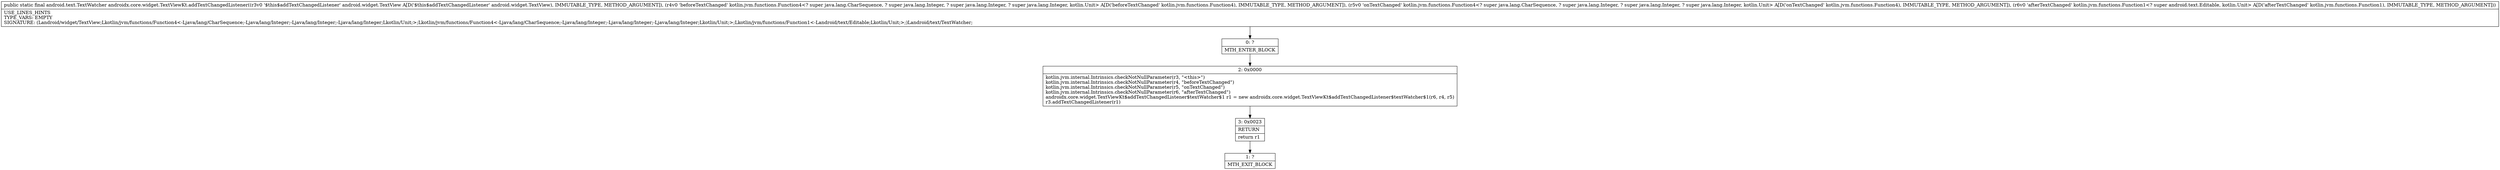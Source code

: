 digraph "CFG forandroidx.core.widget.TextViewKt.addTextChangedListener(Landroid\/widget\/TextView;Lkotlin\/jvm\/functions\/Function4;Lkotlin\/jvm\/functions\/Function4;Lkotlin\/jvm\/functions\/Function1;)Landroid\/text\/TextWatcher;" {
Node_0 [shape=record,label="{0\:\ ?|MTH_ENTER_BLOCK\l}"];
Node_2 [shape=record,label="{2\:\ 0x0000|kotlin.jvm.internal.Intrinsics.checkNotNullParameter(r3, \"\<this\>\")\lkotlin.jvm.internal.Intrinsics.checkNotNullParameter(r4, \"beforeTextChanged\")\lkotlin.jvm.internal.Intrinsics.checkNotNullParameter(r5, \"onTextChanged\")\lkotlin.jvm.internal.Intrinsics.checkNotNullParameter(r6, \"afterTextChanged\")\landroidx.core.widget.TextViewKt$addTextChangedListener$textWatcher$1 r1 = new androidx.core.widget.TextViewKt$addTextChangedListener$textWatcher$1(r6, r4, r5)\lr3.addTextChangedListener(r1)\l}"];
Node_3 [shape=record,label="{3\:\ 0x0023|RETURN\l|return r1\l}"];
Node_1 [shape=record,label="{1\:\ ?|MTH_EXIT_BLOCK\l}"];
MethodNode[shape=record,label="{public static final android.text.TextWatcher androidx.core.widget.TextViewKt.addTextChangedListener((r3v0 '$this$addTextChangedListener' android.widget.TextView A[D('$this$addTextChangedListener' android.widget.TextView), IMMUTABLE_TYPE, METHOD_ARGUMENT]), (r4v0 'beforeTextChanged' kotlin.jvm.functions.Function4\<? super java.lang.CharSequence, ? super java.lang.Integer, ? super java.lang.Integer, ? super java.lang.Integer, kotlin.Unit\> A[D('beforeTextChanged' kotlin.jvm.functions.Function4), IMMUTABLE_TYPE, METHOD_ARGUMENT]), (r5v0 'onTextChanged' kotlin.jvm.functions.Function4\<? super java.lang.CharSequence, ? super java.lang.Integer, ? super java.lang.Integer, ? super java.lang.Integer, kotlin.Unit\> A[D('onTextChanged' kotlin.jvm.functions.Function4), IMMUTABLE_TYPE, METHOD_ARGUMENT]), (r6v0 'afterTextChanged' kotlin.jvm.functions.Function1\<? super android.text.Editable, kotlin.Unit\> A[D('afterTextChanged' kotlin.jvm.functions.Function1), IMMUTABLE_TYPE, METHOD_ARGUMENT]))  | USE_LINES_HINTS\lTYPE_VARS: EMPTY\lSIGNATURE: (Landroid\/widget\/TextView;Lkotlin\/jvm\/functions\/Function4\<\-Ljava\/lang\/CharSequence;\-Ljava\/lang\/Integer;\-Ljava\/lang\/Integer;\-Ljava\/lang\/Integer;Lkotlin\/Unit;\>;Lkotlin\/jvm\/functions\/Function4\<\-Ljava\/lang\/CharSequence;\-Ljava\/lang\/Integer;\-Ljava\/lang\/Integer;\-Ljava\/lang\/Integer;Lkotlin\/Unit;\>;Lkotlin\/jvm\/functions\/Function1\<\-Landroid\/text\/Editable;Lkotlin\/Unit;\>;)Landroid\/text\/TextWatcher;\l}"];
MethodNode -> Node_0;Node_0 -> Node_2;
Node_2 -> Node_3;
Node_3 -> Node_1;
}

